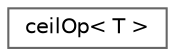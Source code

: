 digraph "Graphical Class Hierarchy"
{
 // LATEX_PDF_SIZE
  bgcolor="transparent";
  edge [fontname=Helvetica,fontsize=10,labelfontname=Helvetica,labelfontsize=10];
  node [fontname=Helvetica,fontsize=10,shape=box,height=0.2,width=0.4];
  rankdir="LR";
  Node0 [id="Node000000",label="ceilOp\< T \>",height=0.2,width=0.4,color="grey40", fillcolor="white", style="filled",URL="$structFoam_1_1ceilOp.html",tooltip=" "];
}
